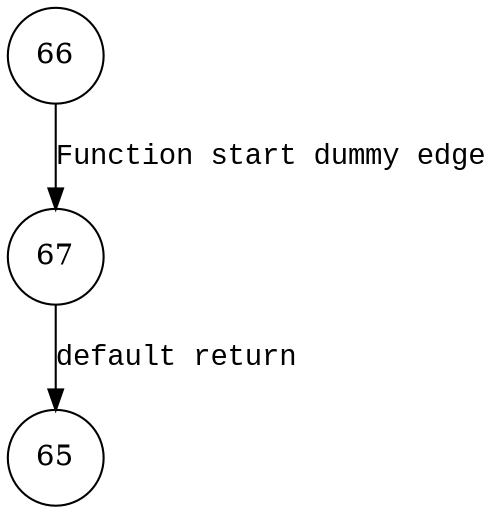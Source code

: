 digraph ap_log_error {
66 [shape="circle"]
67 [shape="circle"]
65 [shape="circle"]
66 -> 67 [label="Function start dummy edge" fontname="Courier New"]
67 -> 65 [label="default return" fontname="Courier New"]
}